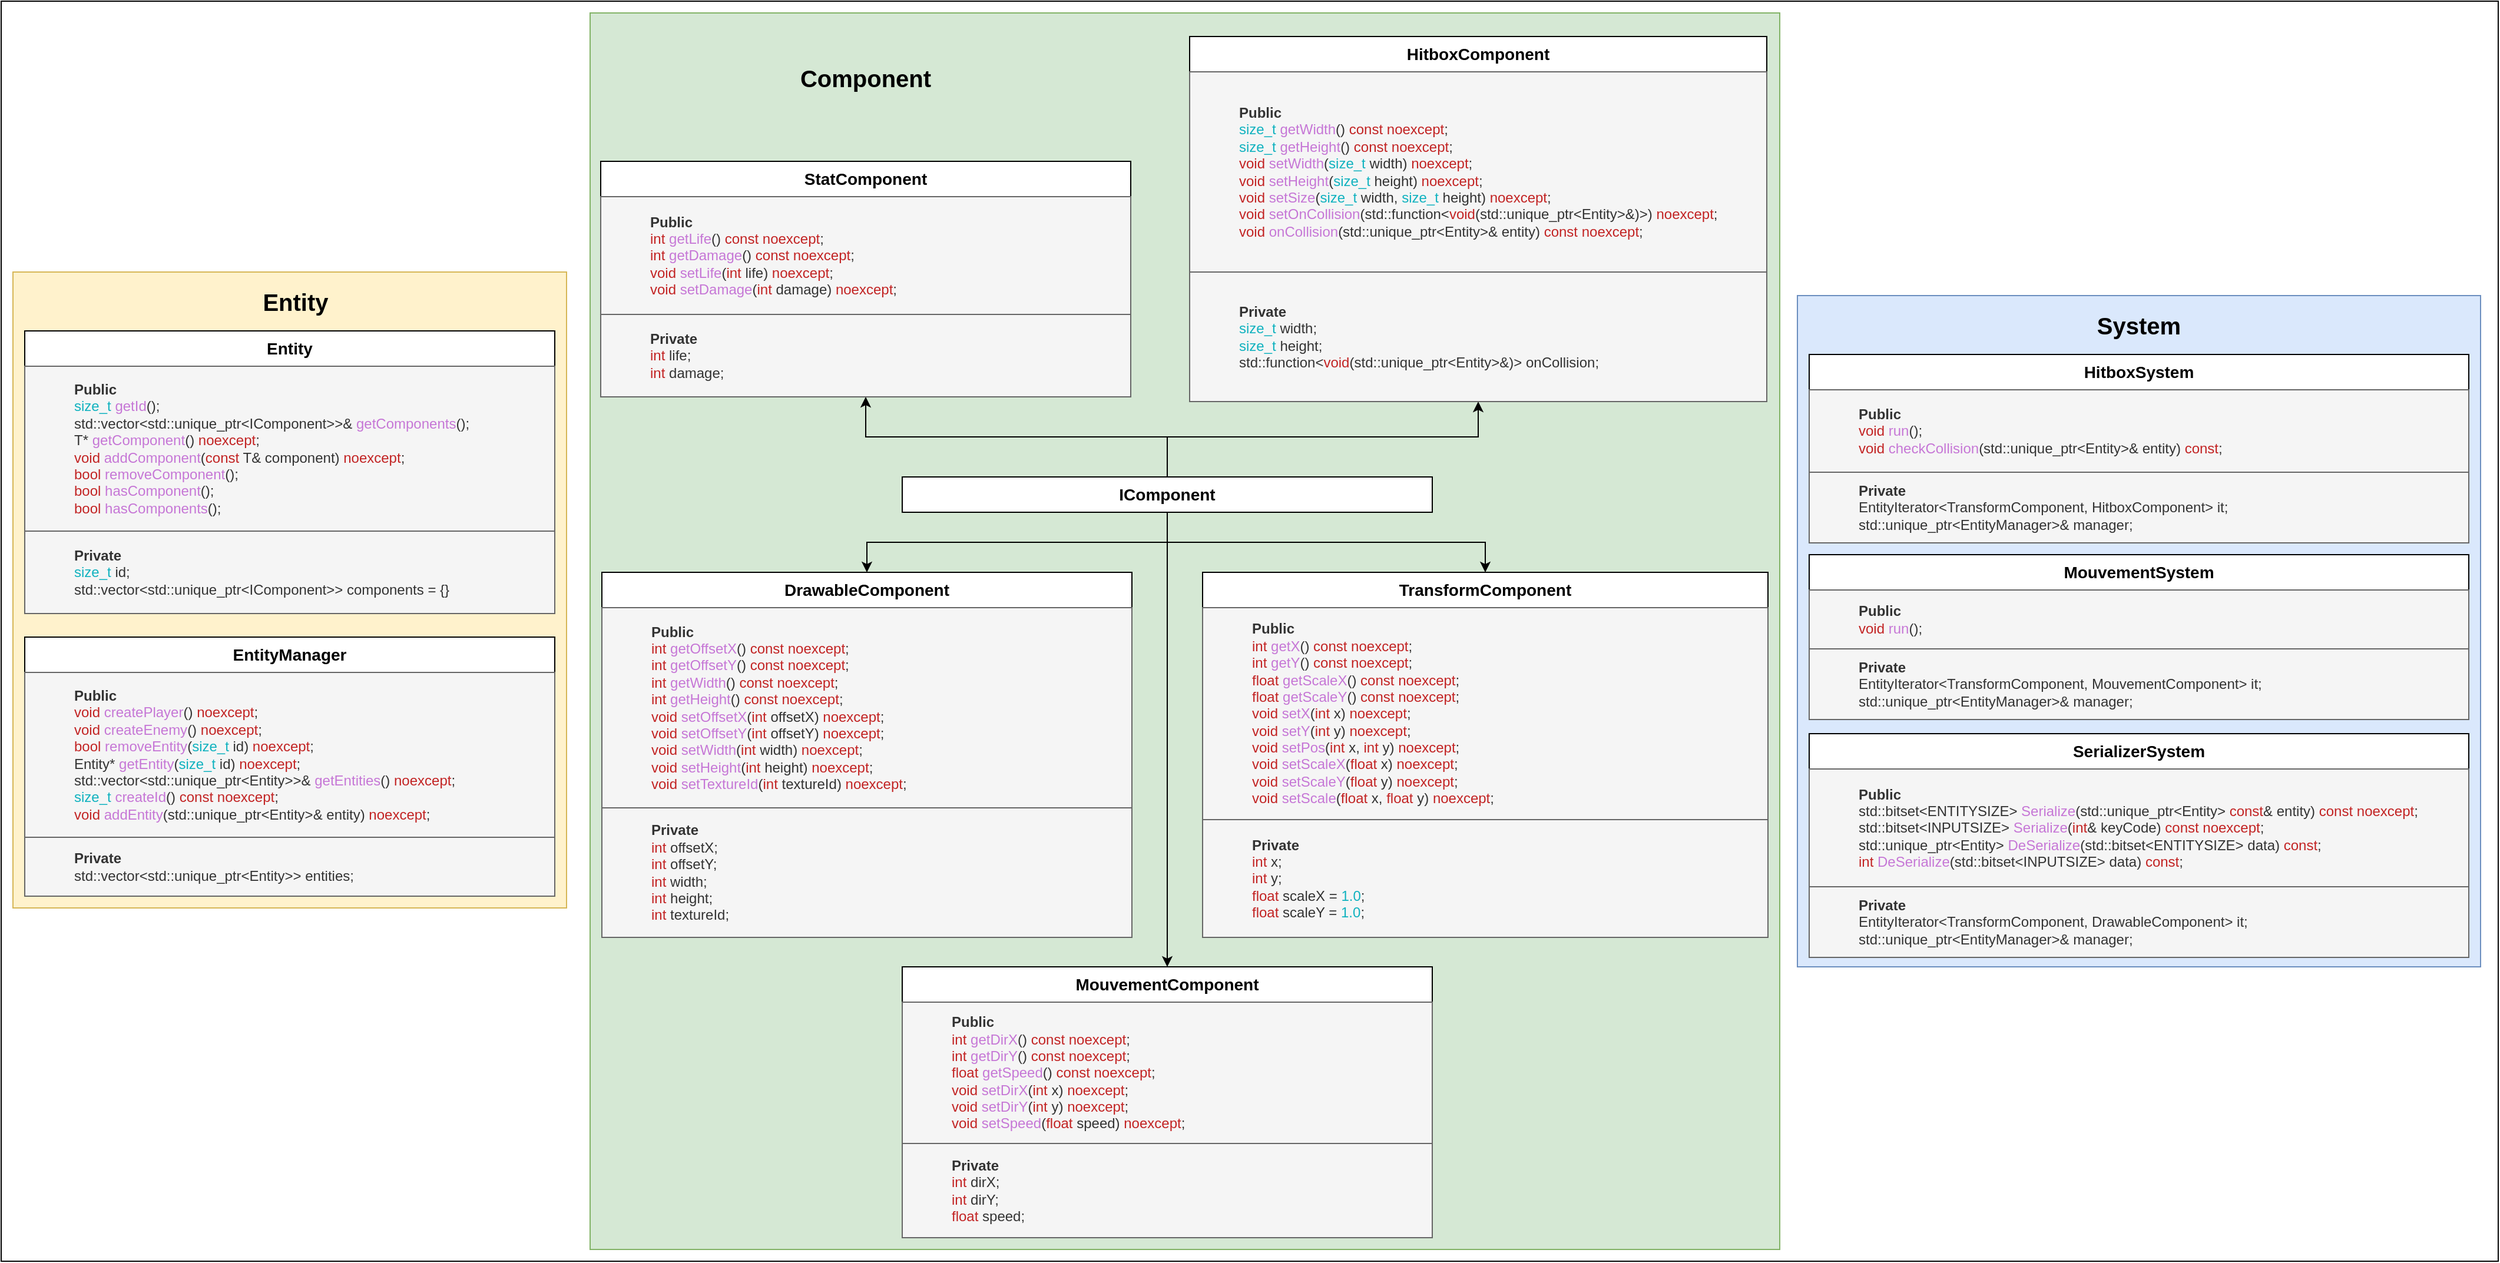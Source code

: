 <mxfile version="20.8.15" type="device"><diagram name="Page-1" id="imONdBxziNKF9dgVJ9cA"><mxGraphModel dx="849" dy="1665" grid="1" gridSize="10" guides="1" tooltips="1" connect="1" arrows="1" fold="1" page="1" pageScale="1" pageWidth="850" pageHeight="1100" math="0" shadow="0"><root><mxCell id="0"/><mxCell id="1" parent="0"/><mxCell id="NrlD_3haFsnVfOPh5dbh-55" value="" style="rounded=0;whiteSpace=wrap;html=1;fontSize=14;" parent="1" vertex="1"><mxGeometry x="20" y="-350" width="2120" height="1070" as="geometry"/></mxCell><mxCell id="NrlD_3haFsnVfOPh5dbh-1" value="" style="rounded=0;whiteSpace=wrap;html=1;fillColor=#fff2cc;strokeColor=#d6b656;" parent="1" vertex="1"><mxGeometry x="30" y="-120" width="470" height="540" as="geometry"/></mxCell><mxCell id="NrlD_3haFsnVfOPh5dbh-8" value="&lt;font style=&quot;font-size: 14px;&quot;&gt;&lt;b&gt;Entity&lt;/b&gt;&lt;/font&gt;" style="rounded=0;whiteSpace=wrap;html=1;" parent="1" vertex="1"><mxGeometry x="40" y="-70" width="450" height="30" as="geometry"/></mxCell><mxCell id="NrlD_3haFsnVfOPh5dbh-9" value="&lt;blockquote&gt;&lt;div align=&quot;left&quot;&gt;&lt;b&gt;Public&lt;/b&gt;&lt;/div&gt;&lt;div align=&quot;left&quot;&gt;&lt;font color=&quot;#10B2BF&quot;&gt;size_t&lt;/font&gt; &lt;font color=&quot;#C677D6&quot;&gt;getId&lt;/font&gt;();&lt;/div&gt;&lt;div align=&quot;left&quot;&gt;std::vector&amp;lt;std::unique_ptr&amp;lt;IComponent&amp;gt;&amp;gt;&amp;amp; &lt;font color=&quot;#C677D6&quot;&gt;getComponents&lt;/font&gt;();&lt;span style=&quot;&quot;&gt;&lt;/span&gt;&lt;br&gt;&lt;/div&gt;&lt;div align=&quot;left&quot;&gt;T* &lt;font color=&quot;#C677D6&quot;&gt;getComponent&lt;/font&gt;() &lt;font color=&quot;#C22323&quot;&gt;noexcept&lt;/font&gt;;&lt;span style=&quot;&quot;&gt;&lt;/span&gt;&lt;br&gt;&lt;/div&gt;&lt;div align=&quot;left&quot;&gt;&lt;font color=&quot;#C22323&quot;&gt;void &lt;/font&gt;&lt;font color=&quot;#C677D6&quot;&gt;addComponent&lt;/font&gt;(&lt;font color=&quot;#C22323&quot;&gt;const &lt;/font&gt;T&amp;amp; component) &lt;font color=&quot;#C22323&quot;&gt;noexcept&lt;/font&gt;;&lt;span style=&quot;&quot;&gt;&lt;/span&gt;&lt;br&gt;&lt;/div&gt;&lt;div align=&quot;left&quot;&gt;&lt;font color=&quot;#C22323&quot;&gt;bool &lt;/font&gt;&lt;font color=&quot;#C677D6&quot;&gt;removeComponent&lt;/font&gt;();&lt;/div&gt;&lt;div align=&quot;left&quot;&gt;&lt;font color=&quot;#C22323&quot;&gt;bool &lt;/font&gt;&lt;font color=&quot;#C677D6&quot;&gt;hasComponent&lt;/font&gt;();&lt;/div&gt;&lt;div align=&quot;left&quot;&gt;&lt;font color=&quot;#C22323&quot;&gt;bool &lt;/font&gt;&lt;font color=&quot;#C677D6&quot;&gt;hasComponents&lt;/font&gt;();&lt;br&gt;&lt;/div&gt;&lt;/blockquote&gt;" style="rounded=0;whiteSpace=wrap;html=1;align=left;fillColor=#f5f5f5;fontColor=#333333;strokeColor=#666666;" parent="1" vertex="1"><mxGeometry x="40" y="-40" width="450" height="140" as="geometry"/></mxCell><mxCell id="NrlD_3haFsnVfOPh5dbh-10" value="&lt;blockquote&gt;&lt;div align=&quot;left&quot;&gt;&lt;b&gt;Private&lt;/b&gt;&lt;/div&gt;&lt;div align=&quot;left&quot;&gt;&lt;font color=&quot;#10B2BF&quot;&gt;size_t&lt;/font&gt; id;&lt;/div&gt;&lt;div align=&quot;left&quot;&gt;std::vector&amp;lt;std::unique_ptr&amp;lt;IComponent&amp;gt;&amp;gt; components = {}&lt;/div&gt;&lt;/blockquote&gt;" style="rounded=0;whiteSpace=wrap;html=1;align=left;fillColor=#f5f5f5;fontColor=#333333;strokeColor=#666666;" parent="1" vertex="1"><mxGeometry x="40" y="100" width="450" height="70" as="geometry"/></mxCell><mxCell id="NrlD_3haFsnVfOPh5dbh-11" value="&lt;font style=&quot;font-size: 20px;&quot;&gt;&lt;b&gt;Entity&lt;/b&gt;&lt;/font&gt;" style="text;html=1;strokeColor=none;fillColor=none;align=center;verticalAlign=middle;whiteSpace=wrap;rounded=0;" parent="1" vertex="1"><mxGeometry x="240" y="-110" width="60" height="30" as="geometry"/></mxCell><mxCell id="NrlD_3haFsnVfOPh5dbh-12" value="&lt;b style=&quot;font-size: 14px;&quot;&gt;&lt;font style=&quot;font-size: 14px;&quot;&gt;Entity&lt;/font&gt;Manager&lt;/b&gt;" style="rounded=0;whiteSpace=wrap;html=1;" parent="1" vertex="1"><mxGeometry x="40" y="190" width="450" height="30" as="geometry"/></mxCell><mxCell id="NrlD_3haFsnVfOPh5dbh-13" value="&lt;blockquote&gt;&lt;div align=&quot;left&quot;&gt;&lt;b&gt;Public&lt;/b&gt;&lt;/div&gt;&lt;font color=&quot;#C22323&quot;&gt;void &lt;/font&gt;&lt;font color=&quot;#C677D6&quot;&gt;createPlayer&lt;/font&gt;() &lt;font color=&quot;#C22323&quot;&gt;noexcept&lt;/font&gt;;&lt;br&gt;&lt;font color=&quot;#C22323&quot;&gt;void &lt;/font&gt;&lt;font color=&quot;#C677D6&quot;&gt;createEnemy&lt;/font&gt;() &lt;font color=&quot;#C22323&quot;&gt;noexcept&lt;/font&gt;;&lt;br&gt;&lt;font color=&quot;#C22323&quot;&gt;bool &lt;/font&gt;&lt;font color=&quot;#C677D6&quot;&gt;removeEntity&lt;/font&gt;(&lt;font color=&quot;#10B2BF&quot;&gt;size_t &lt;/font&gt;id) &lt;font color=&quot;#C22323&quot;&gt;noexcept&lt;/font&gt;;&lt;br&gt;Entity* &lt;font color=&quot;#C677D6&quot;&gt;getEntity&lt;/font&gt;(&lt;font color=&quot;#10B2BF&quot;&gt;size_t &lt;/font&gt;id) &lt;font color=&quot;#C22323&quot;&gt;noexcept&lt;/font&gt;;&lt;br&gt;std::vector&amp;lt;std::unique_ptr&amp;lt;Entity&amp;gt;&amp;gt;&amp;amp; &lt;font color=&quot;#C677D6&quot;&gt;getEntities&lt;/font&gt;() &lt;font color=&quot;#C22323&quot;&gt;noexcept&lt;/font&gt;;&lt;br&gt;&lt;font color=&quot;#10B2BF&quot;&gt;size_t &lt;/font&gt;&lt;font color=&quot;#C677D6&quot;&gt;createId&lt;/font&gt;() &lt;font color=&quot;#C22323&quot;&gt;const noexcept&lt;/font&gt;;&lt;br&gt;&lt;font color=&quot;#C22323&quot;&gt;void &lt;/font&gt;&lt;font color=&quot;#C677D6&quot;&gt;addEntity&lt;/font&gt;(std::unique_ptr&amp;lt;Entity&amp;gt;&amp;amp; entity) &lt;font color=&quot;#C22323&quot;&gt;noexcept&lt;/font&gt;;&lt;br&gt;&lt;/blockquote&gt;" style="rounded=0;whiteSpace=wrap;html=1;align=left;fillColor=#f5f5f5;fontColor=#333333;strokeColor=#666666;" parent="1" vertex="1"><mxGeometry x="40" y="220" width="450" height="140" as="geometry"/></mxCell><mxCell id="NrlD_3haFsnVfOPh5dbh-14" value="&lt;blockquote&gt;&lt;div align=&quot;left&quot;&gt;&lt;b&gt;Private&lt;/b&gt;&lt;/div&gt;std::vector&amp;lt;std::unique_ptr&amp;lt;Entity&amp;gt;&amp;gt; entities;&lt;/blockquote&gt;" style="rounded=0;whiteSpace=wrap;html=1;align=left;fillColor=#f5f5f5;fontColor=#333333;strokeColor=#666666;" parent="1" vertex="1"><mxGeometry x="40" y="360" width="450" height="50" as="geometry"/></mxCell><mxCell id="NrlD_3haFsnVfOPh5dbh-15" value="" style="rounded=0;whiteSpace=wrap;html=1;fillColor=#d5e8d4;strokeColor=#82b366;" parent="1" vertex="1"><mxGeometry x="520" y="-340" width="1010" height="1050" as="geometry"/></mxCell><mxCell id="NrlD_3haFsnVfOPh5dbh-23" style="edgeStyle=orthogonalEdgeStyle;rounded=0;orthogonalLoop=1;jettySize=auto;html=1;entryX=0.5;entryY=0;entryDx=0;entryDy=0;fontSize=14;" parent="1" source="NrlD_3haFsnVfOPh5dbh-16" target="NrlD_3haFsnVfOPh5dbh-20" edge="1"><mxGeometry relative="1" as="geometry"/></mxCell><mxCell id="NrlD_3haFsnVfOPh5dbh-40" style="edgeStyle=orthogonalEdgeStyle;rounded=0;orthogonalLoop=1;jettySize=auto;html=1;entryX=0.5;entryY=0;entryDx=0;entryDy=0;fontSize=14;" parent="1" source="NrlD_3haFsnVfOPh5dbh-16" target="NrlD_3haFsnVfOPh5dbh-37" edge="1"><mxGeometry relative="1" as="geometry"/></mxCell><mxCell id="w5A7_S9-7QhKD0OO9v5y-3" style="edgeStyle=orthogonalEdgeStyle;rounded=0;orthogonalLoop=1;jettySize=auto;html=1;" edge="1" parent="1" source="NrlD_3haFsnVfOPh5dbh-16" target="NrlD_3haFsnVfOPh5dbh-29"><mxGeometry relative="1" as="geometry"/></mxCell><mxCell id="w5A7_S9-7QhKD0OO9v5y-5" style="edgeStyle=orthogonalEdgeStyle;rounded=0;orthogonalLoop=1;jettySize=auto;html=1;entryX=0.5;entryY=1;entryDx=0;entryDy=0;fontColor=#C22323;" edge="1" parent="1" source="NrlD_3haFsnVfOPh5dbh-16" target="NrlD_3haFsnVfOPh5dbh-34"><mxGeometry relative="1" as="geometry"/></mxCell><mxCell id="w5A7_S9-7QhKD0OO9v5y-6" style="edgeStyle=orthogonalEdgeStyle;rounded=0;orthogonalLoop=1;jettySize=auto;html=1;fontColor=#C22323;" edge="1" parent="1" source="NrlD_3haFsnVfOPh5dbh-16" target="NrlD_3haFsnVfOPh5dbh-26"><mxGeometry relative="1" as="geometry"><Array as="points"><mxPoint x="1010" y="20"/><mxPoint x="1274" y="20"/></Array></mxGeometry></mxCell><mxCell id="NrlD_3haFsnVfOPh5dbh-16" value="&lt;font style=&quot;font-size: 14px;&quot;&gt;&lt;b&gt;IComponent&lt;/b&gt;&lt;/font&gt;" style="rounded=0;whiteSpace=wrap;html=1;" parent="1" vertex="1"><mxGeometry x="785" y="54" width="450" height="30" as="geometry"/></mxCell><mxCell id="NrlD_3haFsnVfOPh5dbh-19" value="&lt;font style=&quot;font-size: 20px;&quot;&gt;&lt;b&gt;Component&lt;/b&gt;&lt;/font&gt;" style="text;html=1;strokeColor=none;fillColor=none;align=center;verticalAlign=middle;whiteSpace=wrap;rounded=0;" parent="1" vertex="1"><mxGeometry x="694" y="-300" width="120" height="30" as="geometry"/></mxCell><mxCell id="NrlD_3haFsnVfOPh5dbh-20" value="&lt;b&gt;&lt;font style=&quot;font-size: 14px;&quot;&gt;DrawableComponent&lt;/font&gt;&lt;/b&gt;" style="rounded=0;whiteSpace=wrap;html=1;" parent="1" vertex="1"><mxGeometry x="530" y="135" width="450" height="30" as="geometry"/></mxCell><mxCell id="NrlD_3haFsnVfOPh5dbh-21" value="&lt;blockquote&gt;&lt;div align=&quot;left&quot;&gt;&lt;b&gt;Public&lt;/b&gt;&lt;/div&gt;&lt;font color=&quot;#C22323&quot;&gt;int &lt;/font&gt;&lt;font color=&quot;#C677D6&quot;&gt;getOffsetX&lt;/font&gt;() &lt;font color=&quot;#C22323&quot;&gt;const noexcept&lt;/font&gt;;&lt;br&gt;&lt;font color=&quot;#C22323&quot;&gt;int &lt;/font&gt;&lt;font color=&quot;#C677D6&quot;&gt;getOffsetY&lt;/font&gt;() &lt;font color=&quot;#C22323&quot;&gt;const noexcept&lt;/font&gt;;&lt;br&gt;&lt;font color=&quot;#C22323&quot;&gt;int &lt;/font&gt;&lt;font color=&quot;#C677D6&quot;&gt;getWidth&lt;/font&gt;() &lt;font color=&quot;#C22323&quot;&gt;const noexcept&lt;/font&gt;;&lt;br&gt;&lt;font color=&quot;#C22323&quot;&gt;int &lt;/font&gt;&lt;font color=&quot;#C677D6&quot;&gt;getHeight&lt;/font&gt;() &lt;font color=&quot;#C22323&quot;&gt;const noexcept&lt;/font&gt;;&lt;br&gt;&lt;font color=&quot;#C22323&quot;&gt;void &lt;/font&gt;&lt;font color=&quot;#C677D6&quot;&gt;setOffsetX&lt;/font&gt;(&lt;font color=&quot;#C22323&quot;&gt;int &lt;/font&gt;offsetX) &lt;font color=&quot;#C22323&quot;&gt;noexcept&lt;/font&gt;;&lt;br&gt;&lt;font color=&quot;#C22323&quot;&gt;void &lt;/font&gt;&lt;font color=&quot;#C677D6&quot;&gt;setOffsetY&lt;/font&gt;(&lt;font color=&quot;#C22323&quot;&gt;int &lt;/font&gt;offsetY) &lt;font color=&quot;#C22323&quot;&gt;noexcept&lt;/font&gt;;&lt;br&gt;&lt;font color=&quot;#C22323&quot;&gt;void &lt;/font&gt;&lt;font color=&quot;#C677D6&quot;&gt;setWidth&lt;/font&gt;(&lt;font color=&quot;#C22323&quot;&gt;int &lt;/font&gt;width) &lt;font color=&quot;#C22323&quot;&gt;noexcept&lt;/font&gt;;&lt;br&gt;&lt;font color=&quot;#C22323&quot;&gt;void &lt;/font&gt;&lt;font color=&quot;#C677D6&quot;&gt;setHeight&lt;/font&gt;(&lt;font color=&quot;#C22323&quot;&gt;int &lt;/font&gt;height) &lt;font color=&quot;#C22323&quot;&gt;noexcept&lt;/font&gt;;&lt;br&gt;&lt;font color=&quot;#C22323&quot;&gt;void &lt;/font&gt;&lt;font color=&quot;#C677D6&quot;&gt;setTextureId&lt;/font&gt;(&lt;font color=&quot;#C22323&quot;&gt;int &lt;/font&gt;textureId) &lt;font color=&quot;#C22323&quot;&gt;noexcept&lt;/font&gt;;&lt;br&gt;&lt;/blockquote&gt;" style="rounded=0;whiteSpace=wrap;html=1;align=left;fillColor=#f5f5f5;fontColor=#333333;strokeColor=#666666;" parent="1" vertex="1"><mxGeometry x="530" y="165" width="450" height="170" as="geometry"/></mxCell><mxCell id="NrlD_3haFsnVfOPh5dbh-22" value="&lt;blockquote&gt;&lt;div align=&quot;left&quot;&gt;&lt;b&gt;Private&lt;/b&gt;&lt;/div&gt;&lt;font color=&quot;#C22323&quot;&gt;int &lt;/font&gt;offsetX;&lt;br&gt;&lt;font color=&quot;#C22323&quot;&gt;int &lt;/font&gt;offsetY;&lt;br&gt;&lt;font color=&quot;#C22323&quot;&gt;int &lt;/font&gt;width;&lt;br&gt;&lt;font color=&quot;#C22323&quot;&gt;int &lt;/font&gt;height;&lt;br&gt;&lt;font color=&quot;#C22323&quot;&gt;int &lt;/font&gt;textureId;&lt;br&gt;&lt;/blockquote&gt;" style="rounded=0;whiteSpace=wrap;html=1;align=left;fillColor=#f5f5f5;fontColor=#333333;strokeColor=#666666;" parent="1" vertex="1"><mxGeometry x="530" y="335" width="450" height="110" as="geometry"/></mxCell><mxCell id="NrlD_3haFsnVfOPh5dbh-24" value="&lt;font style=&quot;font-size: 14px;&quot;&gt;&lt;b&gt;HitboxComponent&lt;/b&gt;&lt;/font&gt;" style="rounded=0;whiteSpace=wrap;html=1;" parent="1" vertex="1"><mxGeometry x="1029" y="-320" width="490" height="30" as="geometry"/></mxCell><mxCell id="NrlD_3haFsnVfOPh5dbh-25" value="&lt;blockquote&gt;&lt;div align=&quot;left&quot;&gt;&lt;b&gt;Public&lt;/b&gt;&lt;/div&gt;size_t getWidth() const noexcept;&lt;br&gt;size_t getHeight() const noexcept;&lt;br&gt;void setWidth(size_t width) noexcept;&lt;br&gt;void setHeight(size_t height) noexcept;&lt;br&gt;void setSize(size_t width, size_t height) noexcept;&lt;br&gt;void setOnCollision(std::function&amp;lt;void(std::unique_ptr&amp;lt;Entity&amp;gt;&amp;amp;)&amp;gt;) noexcept;&lt;br&gt;void onCollision(std::unique_ptr&amp;lt;Entity&amp;gt;&amp;amp; entity) const noexcept;&lt;br&gt;&lt;/blockquote&gt;" style="rounded=0;whiteSpace=wrap;html=1;align=left;fillColor=#f5f5f5;fontColor=#333333;strokeColor=#666666;" parent="1" vertex="1"><mxGeometry x="1029" y="-290" width="490" height="170" as="geometry"/></mxCell><mxCell id="NrlD_3haFsnVfOPh5dbh-26" value="&lt;blockquote&gt;&lt;div align=&quot;left&quot;&gt;&lt;b&gt;Private&lt;/b&gt;&lt;/div&gt;size_t width;&lt;br&gt;size_t height;&lt;br&gt;std::function&amp;lt;void(std::unique_ptr&amp;lt;Entity&amp;gt;&amp;amp;)&amp;gt; onCollision;&lt;br&gt;&lt;/blockquote&gt;" style="rounded=0;whiteSpace=wrap;html=1;align=left;fillColor=#f5f5f5;fontColor=#333333;strokeColor=#666666;" parent="1" vertex="1"><mxGeometry x="1029" y="-120" width="490" height="110" as="geometry"/></mxCell><mxCell id="NrlD_3haFsnVfOPh5dbh-29" value="&lt;font style=&quot;font-size: 14px;&quot;&gt;&lt;b&gt;MouvementComponent&lt;/b&gt;&lt;/font&gt;" style="rounded=0;whiteSpace=wrap;html=1;" parent="1" vertex="1"><mxGeometry x="785" y="470" width="450" height="30" as="geometry"/></mxCell><mxCell id="NrlD_3haFsnVfOPh5dbh-30" value="&lt;blockquote&gt;&lt;div align=&quot;left&quot;&gt;&lt;b&gt;Public&lt;/b&gt;&lt;/div&gt;&lt;font color=&quot;#C22323&quot;&gt;int &lt;/font&gt;&lt;font color=&quot;#C677D6&quot;&gt;getDirX&lt;/font&gt;() &lt;font color=&quot;#C22323&quot;&gt;const noexcept&lt;/font&gt;;&lt;br&gt;&lt;font color=&quot;#C22323&quot;&gt;int &lt;/font&gt;&lt;font color=&quot;#C677D6&quot;&gt;getDirY&lt;/font&gt;() &lt;font color=&quot;#C22323&quot;&gt;const noexcept&lt;/font&gt;;&lt;br&gt;&lt;font color=&quot;#C22323&quot;&gt;float &lt;/font&gt;&lt;font color=&quot;#C677D6&quot;&gt;getSpeed&lt;/font&gt;() &lt;font color=&quot;#C22323&quot;&gt;const noexcept&lt;/font&gt;;&lt;br&gt;&lt;font color=&quot;#C22323&quot;&gt;void &lt;/font&gt;&lt;font color=&quot;#C677D6&quot;&gt;setDirX&lt;/font&gt;(&lt;font color=&quot;#C22323&quot;&gt;int &lt;/font&gt;x) &lt;font color=&quot;#C22323&quot;&gt;noexcept&lt;/font&gt;;&lt;br&gt;&lt;font color=&quot;#C22323&quot;&gt;void &lt;/font&gt;&lt;font color=&quot;#C677D6&quot;&gt;setDirY&lt;/font&gt;(&lt;font color=&quot;#C22323&quot;&gt;int &lt;/font&gt;y) &lt;font color=&quot;#C22323&quot;&gt;noexcept&lt;/font&gt;;&lt;br&gt;&lt;font color=&quot;#C22323&quot;&gt;void &lt;/font&gt;&lt;font color=&quot;#C677D6&quot;&gt;setSpeed&lt;/font&gt;(&lt;font color=&quot;#C22323&quot;&gt;float &lt;/font&gt;speed) &lt;font color=&quot;#C22323&quot;&gt;noexcept&lt;/font&gt;;&lt;br&gt;&lt;/blockquote&gt;" style="rounded=0;whiteSpace=wrap;html=1;align=left;fillColor=#f5f5f5;fontColor=#333333;strokeColor=#666666;" parent="1" vertex="1"><mxGeometry x="785" y="500" width="450" height="120" as="geometry"/></mxCell><mxCell id="NrlD_3haFsnVfOPh5dbh-31" value="&lt;blockquote&gt;&lt;div align=&quot;left&quot;&gt;&lt;b&gt;Private&lt;/b&gt;&lt;/div&gt;&lt;font color=&quot;#C22323&quot;&gt;int &lt;/font&gt;dirX;&lt;br&gt;&lt;font color=&quot;#C22323&quot;&gt;int &lt;/font&gt;dirY;&lt;br&gt;&lt;font color=&quot;#C22323&quot;&gt;float &lt;/font&gt;speed;&lt;br&gt;&lt;/blockquote&gt;" style="rounded=0;whiteSpace=wrap;html=1;align=left;fillColor=#f5f5f5;fontColor=#333333;strokeColor=#666666;" parent="1" vertex="1"><mxGeometry x="785" y="620" width="450" height="80" as="geometry"/></mxCell><mxCell id="NrlD_3haFsnVfOPh5dbh-32" value="&lt;font style=&quot;font-size: 14px;&quot;&gt;&lt;b&gt;StatComponent&lt;/b&gt;&lt;/font&gt;" style="rounded=0;whiteSpace=wrap;html=1;" parent="1" vertex="1"><mxGeometry x="529" y="-214" width="450" height="30" as="geometry"/></mxCell><mxCell id="NrlD_3haFsnVfOPh5dbh-33" value="&lt;blockquote&gt;&lt;div align=&quot;left&quot;&gt;&lt;b&gt;Public&lt;/b&gt;&lt;/div&gt;&lt;font color=&quot;#C22323&quot;&gt;int &lt;/font&gt;&lt;font color=&quot;#C677D6&quot;&gt;getLife&lt;/font&gt;() &lt;font color=&quot;#C22323&quot;&gt;const noexcept&lt;/font&gt;;&lt;br&gt;&lt;font color=&quot;#C22323&quot;&gt;int &lt;/font&gt;&lt;font color=&quot;#C677D6&quot;&gt;getDamage&lt;/font&gt;() &lt;font color=&quot;#C22323&quot;&gt;const noexcept&lt;/font&gt;;&lt;br&gt;&lt;font color=&quot;#C22323&quot;&gt;void &lt;/font&gt;&lt;font color=&quot;#C677D6&quot;&gt;setLife&lt;/font&gt;(&lt;font color=&quot;#C22323&quot;&gt;int &lt;/font&gt;life) &lt;font color=&quot;#C22323&quot;&gt;noexcept&lt;/font&gt;;&lt;br&gt;&lt;font color=&quot;#C22323&quot;&gt;void &lt;/font&gt;&lt;font color=&quot;#C677D6&quot;&gt;setDamage&lt;/font&gt;(&lt;font color=&quot;#C22323&quot;&gt;int &lt;/font&gt;damage) &lt;font color=&quot;#C22323&quot;&gt;noexcept&lt;/font&gt;;&lt;br&gt;&lt;/blockquote&gt;" style="rounded=0;whiteSpace=wrap;html=1;align=left;fillColor=#f5f5f5;fontColor=#333333;strokeColor=#666666;" parent="1" vertex="1"><mxGeometry x="529" y="-184" width="450" height="100" as="geometry"/></mxCell><mxCell id="NrlD_3haFsnVfOPh5dbh-34" value="&lt;blockquote&gt;&lt;div align=&quot;left&quot;&gt;&lt;b&gt;Private&lt;/b&gt;&lt;/div&gt;&lt;font color=&quot;#C22323&quot;&gt;int &lt;/font&gt;life;&lt;br&gt;&lt;font color=&quot;#C22323&quot;&gt;int &lt;/font&gt;damage;&lt;br&gt;&lt;/blockquote&gt;" style="rounded=0;whiteSpace=wrap;html=1;align=left;fillColor=#f5f5f5;fontColor=#333333;strokeColor=#666666;" parent="1" vertex="1"><mxGeometry x="529" y="-84" width="450" height="70" as="geometry"/></mxCell><mxCell id="NrlD_3haFsnVfOPh5dbh-37" value="&lt;font style=&quot;font-size: 14px;&quot;&gt;&lt;b&gt;TransformComponent&lt;/b&gt;&lt;/font&gt;" style="rounded=0;whiteSpace=wrap;html=1;" parent="1" vertex="1"><mxGeometry x="1040" y="135" width="480" height="30" as="geometry"/></mxCell><mxCell id="NrlD_3haFsnVfOPh5dbh-38" value="&lt;blockquote&gt;&lt;div align=&quot;left&quot;&gt;&lt;b&gt;Public&lt;/b&gt;&lt;/div&gt;&lt;font color=&quot;#C22323&quot;&gt;int &lt;/font&gt;&lt;font color=&quot;#C677D6&quot;&gt;getX&lt;/font&gt;() &lt;font color=&quot;#C22323&quot;&gt;const noexcept&lt;/font&gt;;&lt;br&gt;&lt;font color=&quot;#C22323&quot;&gt;int &lt;/font&gt;&lt;font color=&quot;#C677D6&quot;&gt;getY&lt;/font&gt;() &lt;font color=&quot;#C22323&quot;&gt;const noexcept&lt;/font&gt;;&lt;br&gt;&lt;font color=&quot;#C22323&quot;&gt;float &lt;/font&gt;&lt;font color=&quot;#C677D6&quot;&gt;getScaleX&lt;/font&gt;() &lt;font color=&quot;#C22323&quot;&gt;const noexcept&lt;/font&gt;;&lt;br&gt;&lt;font color=&quot;#C22323&quot;&gt;float &lt;/font&gt;&lt;font color=&quot;#C677D6&quot;&gt;getScaleY&lt;/font&gt;() &lt;font color=&quot;#C22323&quot;&gt;const noexcept&lt;/font&gt;;&lt;br&gt;&lt;font color=&quot;#C22323&quot;&gt;void &lt;/font&gt;&lt;font color=&quot;#C677D6&quot;&gt;setX&lt;/font&gt;(&lt;font color=&quot;#C22323&quot;&gt;int &lt;/font&gt;x) &lt;font color=&quot;#C22323&quot;&gt;noexcept&lt;/font&gt;;&lt;br&gt;&lt;font color=&quot;#C22323&quot;&gt;void &lt;/font&gt;&lt;font color=&quot;#C677D6&quot;&gt;setY&lt;/font&gt;(&lt;font color=&quot;#C22323&quot;&gt;int &lt;/font&gt;y) &lt;font color=&quot;#C22323&quot;&gt;noexcept&lt;/font&gt;;&lt;br&gt;&lt;font color=&quot;#C22323&quot;&gt;void &lt;/font&gt;&lt;font color=&quot;#C677D6&quot;&gt;setPos&lt;/font&gt;(&lt;font color=&quot;#C22323&quot;&gt;int &lt;/font&gt;x, &lt;font color=&quot;#C22323&quot;&gt;int &lt;/font&gt;y) &lt;font color=&quot;#C22323&quot;&gt;noexcept&lt;/font&gt;;&lt;br&gt;&lt;font color=&quot;#C22323&quot;&gt;void &lt;/font&gt;&lt;font color=&quot;#C677D6&quot;&gt;setScaleX&lt;/font&gt;(&lt;font color=&quot;#C22323&quot;&gt;float &lt;/font&gt;x) &lt;font color=&quot;#C22323&quot;&gt;noexcept&lt;/font&gt;;&lt;br&gt;&lt;font color=&quot;#C22323&quot;&gt;void &lt;/font&gt;&lt;font color=&quot;#C677D6&quot;&gt;setScaleY&lt;/font&gt;(&lt;font color=&quot;#C22323&quot;&gt;float &lt;/font&gt;y) &lt;font color=&quot;#C22323&quot;&gt;noexcept&lt;/font&gt;;&lt;br&gt;&lt;font color=&quot;#C22323&quot;&gt;void &lt;/font&gt;&lt;font color=&quot;#C677D6&quot;&gt;setScale&lt;/font&gt;(&lt;font color=&quot;#C22323&quot;&gt;float &lt;/font&gt;x, &lt;font color=&quot;#C22323&quot;&gt;float &lt;/font&gt;y) &lt;font color=&quot;#C22323&quot;&gt;noexcept&lt;/font&gt;;&lt;br&gt;&lt;/blockquote&gt;" style="rounded=0;whiteSpace=wrap;html=1;align=left;fillColor=#f5f5f5;fontColor=#333333;strokeColor=#666666;" parent="1" vertex="1"><mxGeometry x="1040" y="165" width="480" height="180" as="geometry"/></mxCell><mxCell id="NrlD_3haFsnVfOPh5dbh-39" value="&lt;blockquote&gt;&lt;div align=&quot;left&quot;&gt;&lt;b&gt;Private&lt;/b&gt;&lt;/div&gt;&lt;font color=&quot;#C22323&quot;&gt;int &lt;/font&gt;x;&lt;br&gt;&lt;font color=&quot;#C22323&quot;&gt;int &lt;/font&gt;y;&lt;br&gt;&lt;font color=&quot;#C22323&quot;&gt;float &lt;/font&gt;scaleX = &lt;font color=&quot;#10B2BF&quot;&gt;1.0&lt;/font&gt;;&lt;br&gt;&lt;font color=&quot;#C22323&quot;&gt;float &lt;/font&gt;scaleY = &lt;font color=&quot;#10B2BF&quot;&gt;1.0&lt;/font&gt;;&lt;br&gt;&lt;/blockquote&gt;" style="rounded=0;whiteSpace=wrap;html=1;align=left;fillColor=#f5f5f5;fontColor=#333333;strokeColor=#666666;" parent="1" vertex="1"><mxGeometry x="1040" y="345" width="480" height="100" as="geometry"/></mxCell><mxCell id="NrlD_3haFsnVfOPh5dbh-41" value="" style="rounded=0;whiteSpace=wrap;html=1;fillColor=#dae8fc;strokeColor=#6c8ebf;" parent="1" vertex="1"><mxGeometry x="1545" y="-100" width="580" height="570" as="geometry"/></mxCell><mxCell id="NrlD_3haFsnVfOPh5dbh-42" value="&lt;font style=&quot;font-size: 14px;&quot;&gt;&lt;b&gt;HitboxSystem&lt;/b&gt;&lt;/font&gt;" style="rounded=0;whiteSpace=wrap;html=1;" parent="1" vertex="1"><mxGeometry x="1555" y="-50" width="560" height="30" as="geometry"/></mxCell><mxCell id="NrlD_3haFsnVfOPh5dbh-43" value="&lt;blockquote&gt;&lt;div align=&quot;left&quot;&gt;&lt;b&gt;Public&lt;/b&gt;&lt;/div&gt;&lt;div align=&quot;left&quot;&gt;&lt;font color=&quot;#C22323&quot;&gt;void &lt;/font&gt;&lt;font color=&quot;#C677D6&quot;&gt;run&lt;/font&gt;();&lt;/div&gt;&lt;div align=&quot;left&quot;&gt;&lt;font color=&quot;#C22323&quot;&gt;void &lt;/font&gt;&lt;font color=&quot;#C677D6&quot;&gt;checkCollision&lt;/font&gt;(std::unique_ptr&amp;lt;Entity&amp;gt;&amp;amp; entity) &lt;font color=&quot;#C22323&quot;&gt;const&lt;/font&gt;;&lt;br&gt;&lt;/div&gt;&lt;/blockquote&gt;" style="rounded=0;whiteSpace=wrap;html=1;align=left;fillColor=#f5f5f5;fontColor=#333333;strokeColor=#666666;" parent="1" vertex="1"><mxGeometry x="1555" y="-20" width="560" height="70" as="geometry"/></mxCell><mxCell id="NrlD_3haFsnVfOPh5dbh-44" value="&lt;blockquote&gt;&lt;div align=&quot;left&quot;&gt;&lt;b&gt;Private&lt;/b&gt;&lt;/div&gt;&lt;div align=&quot;left&quot;&gt;EntityIterator&amp;lt;TransformComponent, HitboxComponent&amp;gt; it;&lt;/div&gt;&lt;div align=&quot;left&quot;&gt;std::unique_ptr&amp;lt;EntityManager&amp;gt;&amp;amp; manager;&lt;br&gt;&lt;/div&gt;&lt;/blockquote&gt;" style="rounded=0;whiteSpace=wrap;html=1;align=left;fillColor=#f5f5f5;fontColor=#333333;strokeColor=#666666;" parent="1" vertex="1"><mxGeometry x="1555" y="50" width="560" height="60" as="geometry"/></mxCell><mxCell id="NrlD_3haFsnVfOPh5dbh-45" value="&lt;font style=&quot;font-size: 20px;&quot;&gt;&lt;b&gt;&lt;font style=&quot;font-size: 20px;&quot;&gt;System&lt;/font&gt;&lt;/b&gt;&lt;/font&gt;" style="text;html=1;strokeColor=none;fillColor=none;align=center;verticalAlign=middle;whiteSpace=wrap;rounded=0;" parent="1" vertex="1"><mxGeometry x="1805" y="-90" width="60" height="30" as="geometry"/></mxCell><mxCell id="NrlD_3haFsnVfOPh5dbh-49" value="&lt;b&gt;&lt;font style=&quot;font-size: 14px;&quot;&gt;MouvementSystem&lt;/font&gt;&lt;/b&gt;" style="rounded=0;whiteSpace=wrap;html=1;" parent="1" vertex="1"><mxGeometry x="1555" y="120" width="560" height="30" as="geometry"/></mxCell><mxCell id="NrlD_3haFsnVfOPh5dbh-50" value="&lt;blockquote&gt;&lt;div align=&quot;left&quot;&gt;&lt;b&gt;Public&lt;/b&gt;&lt;/div&gt;&lt;div align=&quot;left&quot;&gt;&lt;font color=&quot;#C22323&quot;&gt;void &lt;/font&gt;&lt;font color=&quot;#C677D6&quot;&gt;run&lt;/font&gt;();&lt;/div&gt;&lt;/blockquote&gt;" style="rounded=0;whiteSpace=wrap;html=1;align=left;fillColor=#f5f5f5;fontColor=#333333;strokeColor=#666666;" parent="1" vertex="1"><mxGeometry x="1555" y="150" width="560" height="50" as="geometry"/></mxCell><mxCell id="NrlD_3haFsnVfOPh5dbh-51" value="&lt;blockquote&gt;&lt;div align=&quot;left&quot;&gt;&lt;b&gt;Private&lt;/b&gt;&lt;/div&gt;&lt;div align=&quot;left&quot;&gt;EntityIterator&amp;lt;TransformComponent, MouvementComponent&amp;gt; it;&lt;/div&gt;&lt;div align=&quot;left&quot;&gt;std::unique_ptr&amp;lt;EntityManager&amp;gt;&amp;amp; manager;&lt;/div&gt;&lt;/blockquote&gt;" style="rounded=0;whiteSpace=wrap;html=1;align=left;fillColor=#f5f5f5;fontColor=#333333;strokeColor=#666666;" parent="1" vertex="1"><mxGeometry x="1555" y="200" width="560" height="60" as="geometry"/></mxCell><mxCell id="NrlD_3haFsnVfOPh5dbh-52" value="&lt;b&gt;&lt;font style=&quot;font-size: 14px;&quot;&gt;SerializerSystem&lt;/font&gt;&lt;/b&gt;" style="rounded=0;whiteSpace=wrap;html=1;" parent="1" vertex="1"><mxGeometry x="1555" y="272" width="560" height="30" as="geometry"/></mxCell><mxCell id="NrlD_3haFsnVfOPh5dbh-53" value="&lt;blockquote&gt;&lt;div align=&quot;left&quot;&gt;&lt;b&gt;Public&lt;/b&gt;&lt;/div&gt;&lt;div align=&quot;left&quot;&gt;std::bitset&amp;lt;ENTITYSIZE&amp;gt; &lt;font color=&quot;#C677D6&quot;&gt;Serialize&lt;/font&gt;(std::unique_ptr&amp;lt;Entity&amp;gt; &lt;font color=&quot;#C22323&quot;&gt;const&lt;/font&gt;&amp;amp; entity) &lt;font color=&quot;#C22323&quot;&gt;const noexcept&lt;/font&gt;;&lt;/div&gt;&lt;div align=&quot;left&quot;&gt;std::bitset&amp;lt;INPUTSIZE&amp;gt; &lt;font color=&quot;#C677D6&quot;&gt;Serialize&lt;/font&gt;(&lt;font color=&quot;#C22323&quot;&gt;int&lt;/font&gt;&amp;amp; keyCode) &lt;font color=&quot;#C22323&quot;&gt;const noexcept&lt;/font&gt;;&lt;/div&gt;&lt;div align=&quot;left&quot;&gt;std::unique_ptr&amp;lt;Entity&amp;gt; &lt;font color=&quot;#C677D6&quot;&gt;DeSerialize&lt;/font&gt;(std::bitset&amp;lt;ENTITYSIZE&amp;gt; data) &lt;font color=&quot;#C22323&quot;&gt;const&lt;/font&gt;;&lt;/div&gt;&lt;div align=&quot;left&quot;&gt;&lt;font color=&quot;#C22323&quot;&gt;int &lt;/font&gt;&lt;font color=&quot;#C677D6&quot;&gt;DeSerialize&lt;/font&gt;(std::bitset&amp;lt;INPUTSIZE&amp;gt; data) &lt;font color=&quot;#C22323&quot;&gt;const&lt;/font&gt;;&lt;br&gt;&lt;/div&gt;&lt;/blockquote&gt;" style="rounded=0;whiteSpace=wrap;html=1;align=left;fillColor=#f5f5f5;fontColor=#333333;strokeColor=#666666;" parent="1" vertex="1"><mxGeometry x="1555" y="302" width="560" height="100" as="geometry"/></mxCell><mxCell id="NrlD_3haFsnVfOPh5dbh-54" value="&lt;blockquote&gt;&lt;div align=&quot;left&quot;&gt;&lt;b&gt;Private&lt;/b&gt;&lt;/div&gt;&lt;div align=&quot;left&quot;&gt;EntityIterator&amp;lt;TransformComponent, DrawableComponent&amp;gt; it;&lt;/div&gt;&lt;div align=&quot;left&quot;&gt;std::unique_ptr&amp;lt;EntityManager&amp;gt;&amp;amp; manager;&lt;/div&gt;&lt;/blockquote&gt;" style="rounded=0;whiteSpace=wrap;html=1;align=left;fillColor=#f5f5f5;fontColor=#333333;strokeColor=#666666;" parent="1" vertex="1"><mxGeometry x="1555" y="402" width="560" height="60" as="geometry"/></mxCell><mxCell id="w5A7_S9-7QhKD0OO9v5y-7" value="&lt;blockquote&gt;&lt;div align=&quot;left&quot;&gt;&lt;b&gt;Public&lt;/b&gt;&lt;/div&gt;&lt;font color=&quot;#10B2BF&quot;&gt;size_t &lt;/font&gt;&lt;font color=&quot;#C677D6&quot;&gt;getWidth&lt;/font&gt;() &lt;font color=&quot;#C22323&quot;&gt;const noexcept&lt;/font&gt;;&lt;br&gt;&lt;font color=&quot;#10B2BF&quot;&gt;size_t &lt;/font&gt;&lt;font color=&quot;#C677D6&quot;&gt;getHeight&lt;/font&gt;() &lt;font color=&quot;#C22323&quot;&gt;const noexcept&lt;/font&gt;;&lt;br&gt;&lt;font color=&quot;#C22323&quot;&gt;void &lt;/font&gt;&lt;font color=&quot;#C677D6&quot;&gt;setWidth&lt;/font&gt;(&lt;font color=&quot;#10B2BF&quot;&gt;size_t &lt;/font&gt;width) &lt;font color=&quot;#C22323&quot;&gt;noexcept&lt;/font&gt;;&lt;br&gt;&lt;font color=&quot;#C22323&quot;&gt;void &lt;/font&gt;&lt;font color=&quot;#C677D6&quot;&gt;setHeight&lt;/font&gt;(&lt;font color=&quot;#10B2BF&quot;&gt;size_t &lt;/font&gt;height) &lt;font color=&quot;#C22323&quot;&gt;noexcept&lt;/font&gt;;&lt;br&gt;&lt;font color=&quot;#C22323&quot;&gt;void &lt;/font&gt;&lt;font color=&quot;#C677D6&quot;&gt;setSize&lt;/font&gt;(&lt;font color=&quot;#10B2BF&quot;&gt;size_t &lt;/font&gt;width, &lt;font color=&quot;#10B2BF&quot;&gt;size_t &lt;/font&gt;height) &lt;font color=&quot;#C22323&quot;&gt;noexcept&lt;/font&gt;;&lt;br&gt;&lt;font color=&quot;#C22323&quot;&gt;void &lt;/font&gt;&lt;font color=&quot;#C677D6&quot;&gt;setOnCollision&lt;/font&gt;(std::function&amp;lt;&lt;font color=&quot;#C22323&quot;&gt;void&lt;/font&gt;(std::unique_ptr&amp;lt;Entity&amp;gt;&amp;amp;)&amp;gt;) &lt;font color=&quot;#C22323&quot;&gt;noexcept&lt;/font&gt;;&lt;br&gt;&lt;font color=&quot;#C22323&quot;&gt;void &lt;/font&gt;&lt;font color=&quot;#C677D6&quot;&gt;onCollision&lt;/font&gt;(std::unique_ptr&amp;lt;Entity&amp;gt;&amp;amp; entity) &lt;font color=&quot;#C22323&quot;&gt;const noexcept&lt;/font&gt;;&lt;br&gt;&lt;/blockquote&gt;" style="rounded=0;whiteSpace=wrap;html=1;align=left;fillColor=#f5f5f5;fontColor=#333333;strokeColor=#666666;" vertex="1" parent="1"><mxGeometry x="1029" y="-290" width="490" height="170" as="geometry"/></mxCell><mxCell id="w5A7_S9-7QhKD0OO9v5y-8" value="&lt;blockquote&gt;&lt;div align=&quot;left&quot;&gt;&lt;b&gt;Private&lt;/b&gt;&lt;/div&gt;&lt;font color=&quot;#10B2BF&quot;&gt;size_t &lt;/font&gt;width;&lt;br&gt;&lt;font color=&quot;#10B2BF&quot;&gt;size_t &lt;/font&gt;height;&lt;br&gt;std::function&amp;lt;&lt;font color=&quot;#C22323&quot;&gt;void&lt;/font&gt;(std::unique_ptr&amp;lt;Entity&amp;gt;&amp;amp;)&amp;gt; onCollision;&lt;br&gt;&lt;/blockquote&gt;" style="rounded=0;whiteSpace=wrap;html=1;align=left;fillColor=#f5f5f5;fontColor=#333333;strokeColor=#666666;" vertex="1" parent="1"><mxGeometry x="1029" y="-120" width="490" height="110" as="geometry"/></mxCell></root></mxGraphModel></diagram></mxfile>